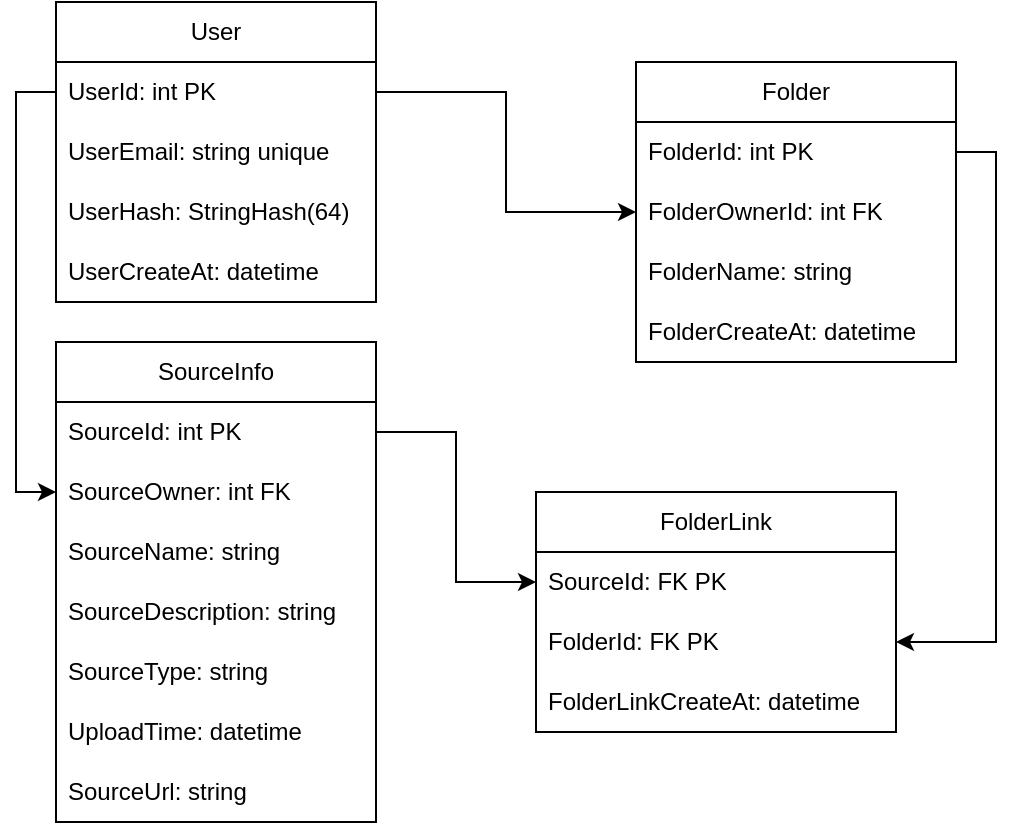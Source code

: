 <mxfile version="25.0.1">
  <diagram id="C5RBs43oDa-KdzZeNtuy" name="Page-1">
    <mxGraphModel dx="627" dy="469" grid="1" gridSize="10" guides="1" tooltips="1" connect="1" arrows="1" fold="1" page="1" pageScale="1" pageWidth="827" pageHeight="1169" math="0" shadow="0">
      <root>
        <mxCell id="WIyWlLk6GJQsqaUBKTNV-0" />
        <mxCell id="WIyWlLk6GJQsqaUBKTNV-1" parent="WIyWlLk6GJQsqaUBKTNV-0" />
        <mxCell id="OOIbLz8OyVuMlJZ-xVkk-0" value="SourceInfo" style="swimlane;fontStyle=0;childLayout=stackLayout;horizontal=1;startSize=30;horizontalStack=0;resizeParent=1;resizeParentMax=0;resizeLast=0;collapsible=1;marginBottom=0;whiteSpace=wrap;html=1;" vertex="1" parent="WIyWlLk6GJQsqaUBKTNV-1">
          <mxGeometry x="260" y="360" width="160" height="240" as="geometry" />
        </mxCell>
        <mxCell id="OOIbLz8OyVuMlJZ-xVkk-1" value="SourceId: int PK" style="text;strokeColor=none;fillColor=none;align=left;verticalAlign=middle;spacingLeft=4;spacingRight=4;overflow=hidden;points=[[0,0.5],[1,0.5]];portConstraint=eastwest;rotatable=0;whiteSpace=wrap;html=1;" vertex="1" parent="OOIbLz8OyVuMlJZ-xVkk-0">
          <mxGeometry y="30" width="160" height="30" as="geometry" />
        </mxCell>
        <mxCell id="OOIbLz8OyVuMlJZ-xVkk-17" value="SourceOwner: int FK&lt;span style=&quot;background-color: initial;&quot;&gt;&amp;nbsp;&lt;/span&gt;" style="text;strokeColor=none;fillColor=none;align=left;verticalAlign=middle;spacingLeft=4;spacingRight=4;overflow=hidden;points=[[0,0.5],[1,0.5]];portConstraint=eastwest;rotatable=0;whiteSpace=wrap;html=1;" vertex="1" parent="OOIbLz8OyVuMlJZ-xVkk-0">
          <mxGeometry y="60" width="160" height="30" as="geometry" />
        </mxCell>
        <mxCell id="OOIbLz8OyVuMlJZ-xVkk-2" value="SourceName: string" style="text;strokeColor=none;fillColor=none;align=left;verticalAlign=middle;spacingLeft=4;spacingRight=4;overflow=hidden;points=[[0,0.5],[1,0.5]];portConstraint=eastwest;rotatable=0;whiteSpace=wrap;html=1;" vertex="1" parent="OOIbLz8OyVuMlJZ-xVkk-0">
          <mxGeometry y="90" width="160" height="30" as="geometry" />
        </mxCell>
        <mxCell id="OOIbLz8OyVuMlJZ-xVkk-4" value="SourceDescription: string" style="text;strokeColor=none;fillColor=none;align=left;verticalAlign=middle;spacingLeft=4;spacingRight=4;overflow=hidden;points=[[0,0.5],[1,0.5]];portConstraint=eastwest;rotatable=0;whiteSpace=wrap;html=1;" vertex="1" parent="OOIbLz8OyVuMlJZ-xVkk-0">
          <mxGeometry y="120" width="160" height="30" as="geometry" />
        </mxCell>
        <mxCell id="OOIbLz8OyVuMlJZ-xVkk-3" value="SourceType: string" style="text;strokeColor=none;fillColor=none;align=left;verticalAlign=middle;spacingLeft=4;spacingRight=4;overflow=hidden;points=[[0,0.5],[1,0.5]];portConstraint=eastwest;rotatable=0;whiteSpace=wrap;html=1;" vertex="1" parent="OOIbLz8OyVuMlJZ-xVkk-0">
          <mxGeometry y="150" width="160" height="30" as="geometry" />
        </mxCell>
        <mxCell id="OOIbLz8OyVuMlJZ-xVkk-5" value="UploadTime: datetime" style="text;strokeColor=none;fillColor=none;align=left;verticalAlign=middle;spacingLeft=4;spacingRight=4;overflow=hidden;points=[[0,0.5],[1,0.5]];portConstraint=eastwest;rotatable=0;whiteSpace=wrap;html=1;" vertex="1" parent="OOIbLz8OyVuMlJZ-xVkk-0">
          <mxGeometry y="180" width="160" height="30" as="geometry" />
        </mxCell>
        <mxCell id="OOIbLz8OyVuMlJZ-xVkk-6" value="SourceUrl: string" style="text;strokeColor=none;fillColor=none;align=left;verticalAlign=middle;spacingLeft=4;spacingRight=4;overflow=hidden;points=[[0,0.5],[1,0.5]];portConstraint=eastwest;rotatable=0;whiteSpace=wrap;html=1;" vertex="1" parent="OOIbLz8OyVuMlJZ-xVkk-0">
          <mxGeometry y="210" width="160" height="30" as="geometry" />
        </mxCell>
        <mxCell id="OOIbLz8OyVuMlJZ-xVkk-7" value="Folder" style="swimlane;fontStyle=0;childLayout=stackLayout;horizontal=1;startSize=30;horizontalStack=0;resizeParent=1;resizeParentMax=0;resizeLast=0;collapsible=1;marginBottom=0;whiteSpace=wrap;html=1;" vertex="1" parent="WIyWlLk6GJQsqaUBKTNV-1">
          <mxGeometry x="550" y="220" width="160" height="150" as="geometry" />
        </mxCell>
        <mxCell id="OOIbLz8OyVuMlJZ-xVkk-8" value="FolderId: int PK" style="text;strokeColor=none;fillColor=none;align=left;verticalAlign=middle;spacingLeft=4;spacingRight=4;overflow=hidden;points=[[0,0.5],[1,0.5]];portConstraint=eastwest;rotatable=0;whiteSpace=wrap;html=1;" vertex="1" parent="OOIbLz8OyVuMlJZ-xVkk-7">
          <mxGeometry y="30" width="160" height="30" as="geometry" />
        </mxCell>
        <mxCell id="OOIbLz8OyVuMlJZ-xVkk-27" value="FolderOwnerId: int FK" style="text;strokeColor=none;fillColor=none;align=left;verticalAlign=middle;spacingLeft=4;spacingRight=4;overflow=hidden;points=[[0,0.5],[1,0.5]];portConstraint=eastwest;rotatable=0;whiteSpace=wrap;html=1;" vertex="1" parent="OOIbLz8OyVuMlJZ-xVkk-7">
          <mxGeometry y="60" width="160" height="30" as="geometry" />
        </mxCell>
        <mxCell id="OOIbLz8OyVuMlJZ-xVkk-9" value="FolderName: string" style="text;strokeColor=none;fillColor=none;align=left;verticalAlign=middle;spacingLeft=4;spacingRight=4;overflow=hidden;points=[[0,0.5],[1,0.5]];portConstraint=eastwest;rotatable=0;whiteSpace=wrap;html=1;" vertex="1" parent="OOIbLz8OyVuMlJZ-xVkk-7">
          <mxGeometry y="90" width="160" height="30" as="geometry" />
        </mxCell>
        <mxCell id="OOIbLz8OyVuMlJZ-xVkk-10" value="FolderCreateAt: datetime" style="text;strokeColor=none;fillColor=none;align=left;verticalAlign=middle;spacingLeft=4;spacingRight=4;overflow=hidden;points=[[0,0.5],[1,0.5]];portConstraint=eastwest;rotatable=0;whiteSpace=wrap;html=1;" vertex="1" parent="OOIbLz8OyVuMlJZ-xVkk-7">
          <mxGeometry y="120" width="160" height="30" as="geometry" />
        </mxCell>
        <mxCell id="OOIbLz8OyVuMlJZ-xVkk-11" value="FolderLink" style="swimlane;fontStyle=0;childLayout=stackLayout;horizontal=1;startSize=30;horizontalStack=0;resizeParent=1;resizeParentMax=0;resizeLast=0;collapsible=1;marginBottom=0;whiteSpace=wrap;html=1;" vertex="1" parent="WIyWlLk6GJQsqaUBKTNV-1">
          <mxGeometry x="500" y="435" width="180" height="120" as="geometry" />
        </mxCell>
        <mxCell id="OOIbLz8OyVuMlJZ-xVkk-13" value="SourceId: FK PK" style="text;strokeColor=none;fillColor=none;align=left;verticalAlign=middle;spacingLeft=4;spacingRight=4;overflow=hidden;points=[[0,0.5],[1,0.5]];portConstraint=eastwest;rotatable=0;whiteSpace=wrap;html=1;" vertex="1" parent="OOIbLz8OyVuMlJZ-xVkk-11">
          <mxGeometry y="30" width="180" height="30" as="geometry" />
        </mxCell>
        <mxCell id="OOIbLz8OyVuMlJZ-xVkk-14" value="FolderId: FK PK" style="text;strokeColor=none;fillColor=none;align=left;verticalAlign=middle;spacingLeft=4;spacingRight=4;overflow=hidden;points=[[0,0.5],[1,0.5]];portConstraint=eastwest;rotatable=0;whiteSpace=wrap;html=1;" vertex="1" parent="OOIbLz8OyVuMlJZ-xVkk-11">
          <mxGeometry y="60" width="180" height="30" as="geometry" />
        </mxCell>
        <mxCell id="OOIbLz8OyVuMlJZ-xVkk-16" value="FolderLinkCreateAt: datetime" style="text;strokeColor=none;fillColor=none;align=left;verticalAlign=middle;spacingLeft=4;spacingRight=4;overflow=hidden;points=[[0,0.5],[1,0.5]];portConstraint=eastwest;rotatable=0;whiteSpace=wrap;html=1;" vertex="1" parent="OOIbLz8OyVuMlJZ-xVkk-11">
          <mxGeometry y="90" width="180" height="30" as="geometry" />
        </mxCell>
        <mxCell id="OOIbLz8OyVuMlJZ-xVkk-18" value="User" style="swimlane;fontStyle=0;childLayout=stackLayout;horizontal=1;startSize=30;horizontalStack=0;resizeParent=1;resizeParentMax=0;resizeLast=0;collapsible=1;marginBottom=0;whiteSpace=wrap;html=1;" vertex="1" parent="WIyWlLk6GJQsqaUBKTNV-1">
          <mxGeometry x="260" y="190" width="160" height="150" as="geometry" />
        </mxCell>
        <mxCell id="OOIbLz8OyVuMlJZ-xVkk-19" value="UserId: int PK" style="text;strokeColor=none;fillColor=none;align=left;verticalAlign=middle;spacingLeft=4;spacingRight=4;overflow=hidden;points=[[0,0.5],[1,0.5]];portConstraint=eastwest;rotatable=0;whiteSpace=wrap;html=1;" vertex="1" parent="OOIbLz8OyVuMlJZ-xVkk-18">
          <mxGeometry y="30" width="160" height="30" as="geometry" />
        </mxCell>
        <mxCell id="OOIbLz8OyVuMlJZ-xVkk-20" value="UserEmail: string unique" style="text;strokeColor=none;fillColor=none;align=left;verticalAlign=middle;spacingLeft=4;spacingRight=4;overflow=hidden;points=[[0,0.5],[1,0.5]];portConstraint=eastwest;rotatable=0;whiteSpace=wrap;html=1;" vertex="1" parent="OOIbLz8OyVuMlJZ-xVkk-18">
          <mxGeometry y="60" width="160" height="30" as="geometry" />
        </mxCell>
        <mxCell id="OOIbLz8OyVuMlJZ-xVkk-21" value="UserHash: StringHash(64)" style="text;strokeColor=none;fillColor=none;align=left;verticalAlign=middle;spacingLeft=4;spacingRight=4;overflow=hidden;points=[[0,0.5],[1,0.5]];portConstraint=eastwest;rotatable=0;whiteSpace=wrap;html=1;" vertex="1" parent="OOIbLz8OyVuMlJZ-xVkk-18">
          <mxGeometry y="90" width="160" height="30" as="geometry" />
        </mxCell>
        <mxCell id="OOIbLz8OyVuMlJZ-xVkk-22" value="UserCreateAt: datetime" style="text;strokeColor=none;fillColor=none;align=left;verticalAlign=middle;spacingLeft=4;spacingRight=4;overflow=hidden;points=[[0,0.5],[1,0.5]];portConstraint=eastwest;rotatable=0;whiteSpace=wrap;html=1;" vertex="1" parent="OOIbLz8OyVuMlJZ-xVkk-18">
          <mxGeometry y="120" width="160" height="30" as="geometry" />
        </mxCell>
        <mxCell id="OOIbLz8OyVuMlJZ-xVkk-26" style="edgeStyle=orthogonalEdgeStyle;rounded=0;orthogonalLoop=1;jettySize=auto;html=1;entryX=0;entryY=0.5;entryDx=0;entryDy=0;" edge="1" parent="WIyWlLk6GJQsqaUBKTNV-1" source="OOIbLz8OyVuMlJZ-xVkk-19" target="OOIbLz8OyVuMlJZ-xVkk-17">
          <mxGeometry relative="1" as="geometry" />
        </mxCell>
        <mxCell id="OOIbLz8OyVuMlJZ-xVkk-28" style="edgeStyle=orthogonalEdgeStyle;rounded=0;orthogonalLoop=1;jettySize=auto;html=1;entryX=0;entryY=0.5;entryDx=0;entryDy=0;" edge="1" parent="WIyWlLk6GJQsqaUBKTNV-1" source="OOIbLz8OyVuMlJZ-xVkk-19" target="OOIbLz8OyVuMlJZ-xVkk-27">
          <mxGeometry relative="1" as="geometry" />
        </mxCell>
        <mxCell id="OOIbLz8OyVuMlJZ-xVkk-31" style="edgeStyle=orthogonalEdgeStyle;rounded=0;orthogonalLoop=1;jettySize=auto;html=1;exitX=1;exitY=0.5;exitDx=0;exitDy=0;" edge="1" parent="WIyWlLk6GJQsqaUBKTNV-1" source="OOIbLz8OyVuMlJZ-xVkk-8" target="OOIbLz8OyVuMlJZ-xVkk-14">
          <mxGeometry relative="1" as="geometry" />
        </mxCell>
        <mxCell id="OOIbLz8OyVuMlJZ-xVkk-32" style="edgeStyle=orthogonalEdgeStyle;rounded=0;orthogonalLoop=1;jettySize=auto;html=1;entryX=0;entryY=0.5;entryDx=0;entryDy=0;" edge="1" parent="WIyWlLk6GJQsqaUBKTNV-1" source="OOIbLz8OyVuMlJZ-xVkk-1" target="OOIbLz8OyVuMlJZ-xVkk-13">
          <mxGeometry relative="1" as="geometry" />
        </mxCell>
      </root>
    </mxGraphModel>
  </diagram>
</mxfile>
